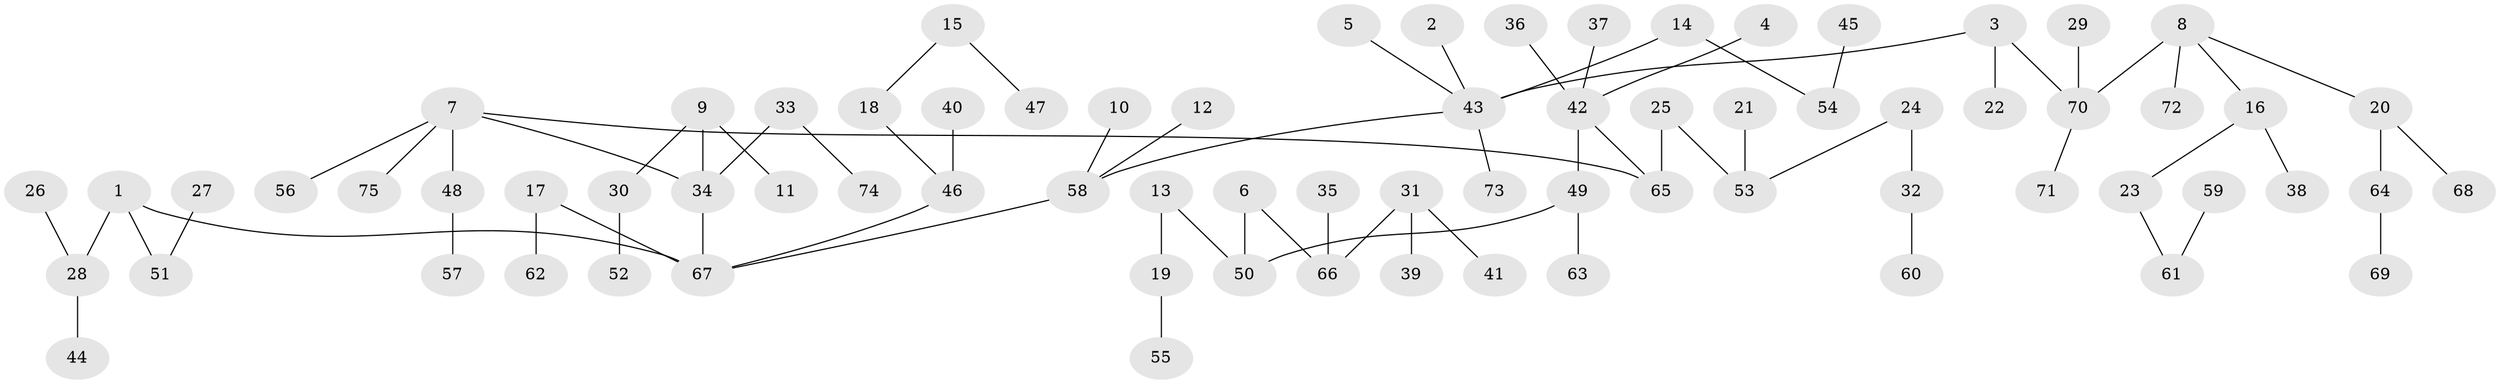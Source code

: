 // original degree distribution, {6: 0.03355704697986577, 4: 0.06040268456375839, 3: 0.10067114093959731, 2: 0.2550335570469799, 8: 0.006711409395973154, 5: 0.03355704697986577, 1: 0.5100671140939598}
// Generated by graph-tools (version 1.1) at 2025/02/03/09/25 03:02:18]
// undirected, 75 vertices, 74 edges
graph export_dot {
graph [start="1"]
  node [color=gray90,style=filled];
  1;
  2;
  3;
  4;
  5;
  6;
  7;
  8;
  9;
  10;
  11;
  12;
  13;
  14;
  15;
  16;
  17;
  18;
  19;
  20;
  21;
  22;
  23;
  24;
  25;
  26;
  27;
  28;
  29;
  30;
  31;
  32;
  33;
  34;
  35;
  36;
  37;
  38;
  39;
  40;
  41;
  42;
  43;
  44;
  45;
  46;
  47;
  48;
  49;
  50;
  51;
  52;
  53;
  54;
  55;
  56;
  57;
  58;
  59;
  60;
  61;
  62;
  63;
  64;
  65;
  66;
  67;
  68;
  69;
  70;
  71;
  72;
  73;
  74;
  75;
  1 -- 28 [weight=1.0];
  1 -- 51 [weight=1.0];
  1 -- 67 [weight=1.0];
  2 -- 43 [weight=1.0];
  3 -- 22 [weight=1.0];
  3 -- 43 [weight=1.0];
  3 -- 70 [weight=1.0];
  4 -- 42 [weight=1.0];
  5 -- 43 [weight=1.0];
  6 -- 50 [weight=1.0];
  6 -- 66 [weight=1.0];
  7 -- 34 [weight=1.0];
  7 -- 48 [weight=1.0];
  7 -- 56 [weight=1.0];
  7 -- 65 [weight=1.0];
  7 -- 75 [weight=1.0];
  8 -- 16 [weight=1.0];
  8 -- 20 [weight=1.0];
  8 -- 70 [weight=1.0];
  8 -- 72 [weight=1.0];
  9 -- 11 [weight=1.0];
  9 -- 30 [weight=1.0];
  9 -- 34 [weight=1.0];
  10 -- 58 [weight=1.0];
  12 -- 58 [weight=1.0];
  13 -- 19 [weight=1.0];
  13 -- 50 [weight=1.0];
  14 -- 43 [weight=1.0];
  14 -- 54 [weight=1.0];
  15 -- 18 [weight=1.0];
  15 -- 47 [weight=1.0];
  16 -- 23 [weight=1.0];
  16 -- 38 [weight=1.0];
  17 -- 62 [weight=1.0];
  17 -- 67 [weight=1.0];
  18 -- 46 [weight=1.0];
  19 -- 55 [weight=1.0];
  20 -- 64 [weight=1.0];
  20 -- 68 [weight=1.0];
  21 -- 53 [weight=1.0];
  23 -- 61 [weight=1.0];
  24 -- 32 [weight=1.0];
  24 -- 53 [weight=1.0];
  25 -- 53 [weight=1.0];
  25 -- 65 [weight=1.0];
  26 -- 28 [weight=1.0];
  27 -- 51 [weight=1.0];
  28 -- 44 [weight=1.0];
  29 -- 70 [weight=1.0];
  30 -- 52 [weight=1.0];
  31 -- 39 [weight=1.0];
  31 -- 41 [weight=1.0];
  31 -- 66 [weight=1.0];
  32 -- 60 [weight=1.0];
  33 -- 34 [weight=1.0];
  33 -- 74 [weight=1.0];
  34 -- 67 [weight=1.0];
  35 -- 66 [weight=1.0];
  36 -- 42 [weight=1.0];
  37 -- 42 [weight=1.0];
  40 -- 46 [weight=1.0];
  42 -- 49 [weight=1.0];
  42 -- 65 [weight=1.0];
  43 -- 58 [weight=1.0];
  43 -- 73 [weight=1.0];
  45 -- 54 [weight=1.0];
  46 -- 67 [weight=1.0];
  48 -- 57 [weight=1.0];
  49 -- 50 [weight=1.0];
  49 -- 63 [weight=1.0];
  58 -- 67 [weight=1.0];
  59 -- 61 [weight=1.0];
  64 -- 69 [weight=1.0];
  70 -- 71 [weight=1.0];
}
